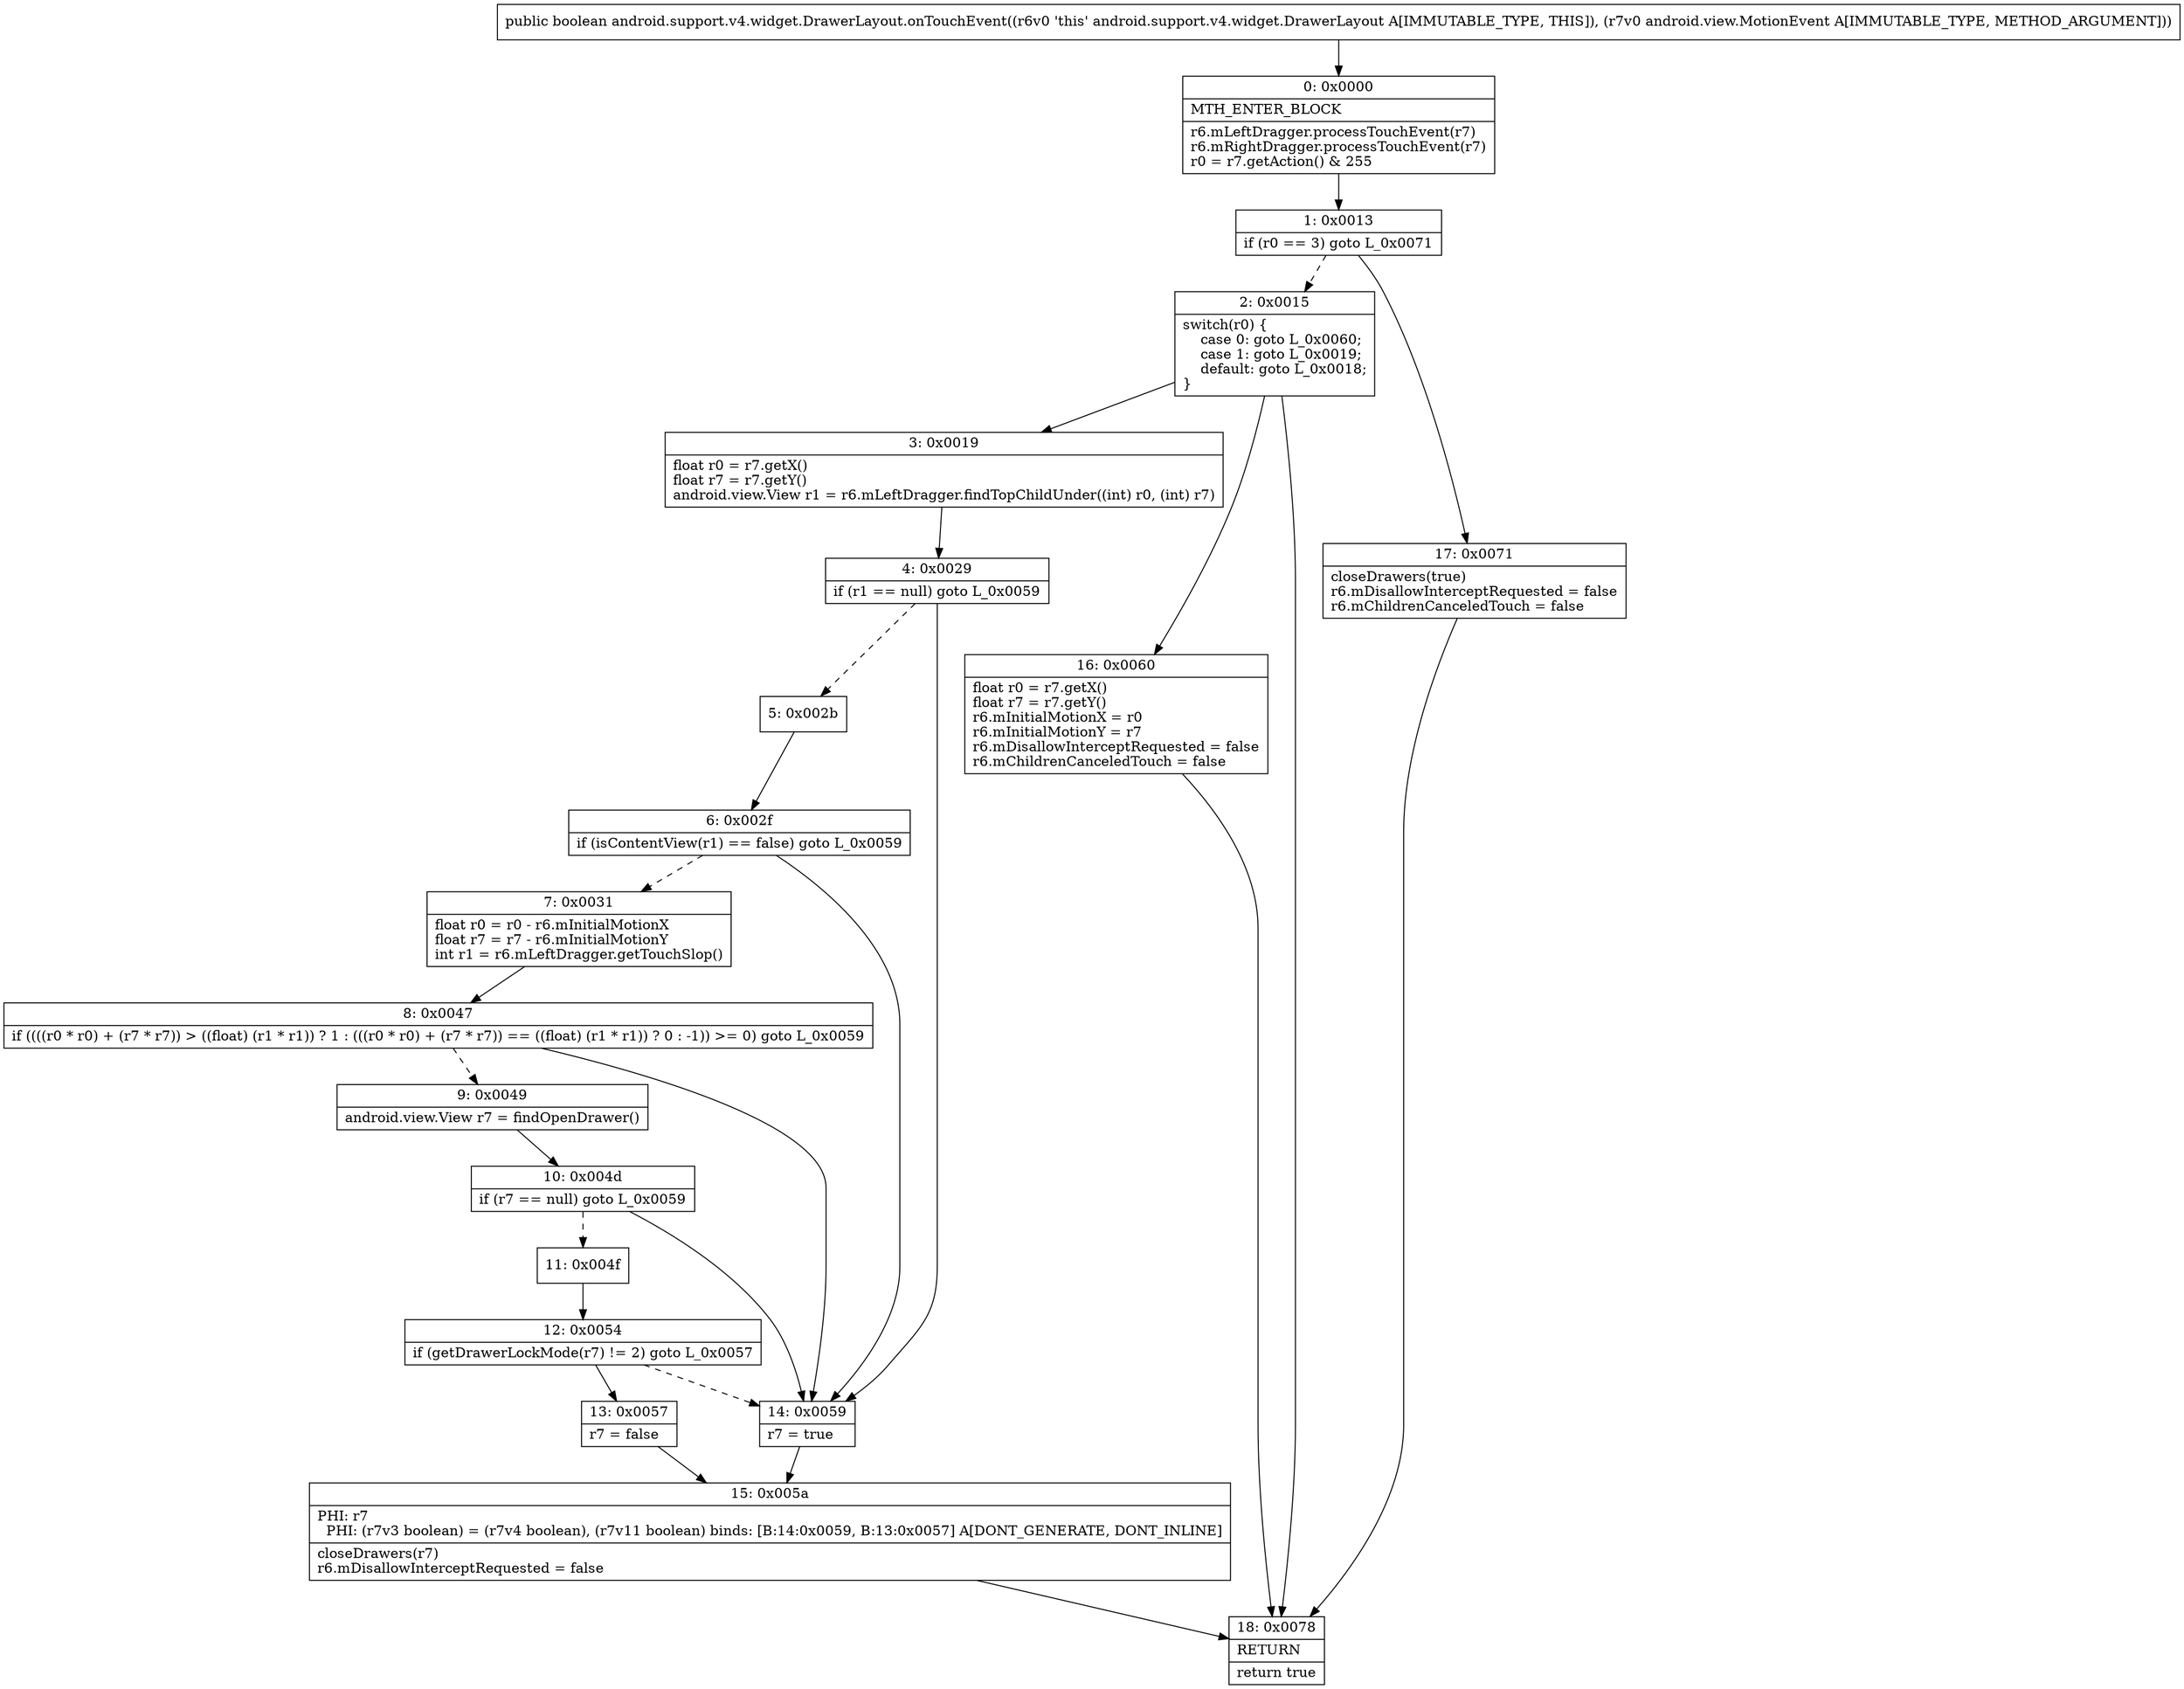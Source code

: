 digraph "CFG forandroid.support.v4.widget.DrawerLayout.onTouchEvent(Landroid\/view\/MotionEvent;)Z" {
Node_0 [shape=record,label="{0\:\ 0x0000|MTH_ENTER_BLOCK\l|r6.mLeftDragger.processTouchEvent(r7)\lr6.mRightDragger.processTouchEvent(r7)\lr0 = r7.getAction() & 255\l}"];
Node_1 [shape=record,label="{1\:\ 0x0013|if (r0 == 3) goto L_0x0071\l}"];
Node_2 [shape=record,label="{2\:\ 0x0015|switch(r0) \{\l    case 0: goto L_0x0060;\l    case 1: goto L_0x0019;\l    default: goto L_0x0018;\l\}\l}"];
Node_3 [shape=record,label="{3\:\ 0x0019|float r0 = r7.getX()\lfloat r7 = r7.getY()\landroid.view.View r1 = r6.mLeftDragger.findTopChildUnder((int) r0, (int) r7)\l}"];
Node_4 [shape=record,label="{4\:\ 0x0029|if (r1 == null) goto L_0x0059\l}"];
Node_5 [shape=record,label="{5\:\ 0x002b}"];
Node_6 [shape=record,label="{6\:\ 0x002f|if (isContentView(r1) == false) goto L_0x0059\l}"];
Node_7 [shape=record,label="{7\:\ 0x0031|float r0 = r0 \- r6.mInitialMotionX\lfloat r7 = r7 \- r6.mInitialMotionY\lint r1 = r6.mLeftDragger.getTouchSlop()\l}"];
Node_8 [shape=record,label="{8\:\ 0x0047|if ((((r0 * r0) + (r7 * r7)) \> ((float) (r1 * r1)) ? 1 : (((r0 * r0) + (r7 * r7)) == ((float) (r1 * r1)) ? 0 : \-1)) \>= 0) goto L_0x0059\l}"];
Node_9 [shape=record,label="{9\:\ 0x0049|android.view.View r7 = findOpenDrawer()\l}"];
Node_10 [shape=record,label="{10\:\ 0x004d|if (r7 == null) goto L_0x0059\l}"];
Node_11 [shape=record,label="{11\:\ 0x004f}"];
Node_12 [shape=record,label="{12\:\ 0x0054|if (getDrawerLockMode(r7) != 2) goto L_0x0057\l}"];
Node_13 [shape=record,label="{13\:\ 0x0057|r7 = false\l}"];
Node_14 [shape=record,label="{14\:\ 0x0059|r7 = true\l}"];
Node_15 [shape=record,label="{15\:\ 0x005a|PHI: r7 \l  PHI: (r7v3 boolean) = (r7v4 boolean), (r7v11 boolean) binds: [B:14:0x0059, B:13:0x0057] A[DONT_GENERATE, DONT_INLINE]\l|closeDrawers(r7)\lr6.mDisallowInterceptRequested = false\l}"];
Node_16 [shape=record,label="{16\:\ 0x0060|float r0 = r7.getX()\lfloat r7 = r7.getY()\lr6.mInitialMotionX = r0\lr6.mInitialMotionY = r7\lr6.mDisallowInterceptRequested = false\lr6.mChildrenCanceledTouch = false\l}"];
Node_17 [shape=record,label="{17\:\ 0x0071|closeDrawers(true)\lr6.mDisallowInterceptRequested = false\lr6.mChildrenCanceledTouch = false\l}"];
Node_18 [shape=record,label="{18\:\ 0x0078|RETURN\l|return true\l}"];
MethodNode[shape=record,label="{public boolean android.support.v4.widget.DrawerLayout.onTouchEvent((r6v0 'this' android.support.v4.widget.DrawerLayout A[IMMUTABLE_TYPE, THIS]), (r7v0 android.view.MotionEvent A[IMMUTABLE_TYPE, METHOD_ARGUMENT])) }"];
MethodNode -> Node_0;
Node_0 -> Node_1;
Node_1 -> Node_2[style=dashed];
Node_1 -> Node_17;
Node_2 -> Node_3;
Node_2 -> Node_16;
Node_2 -> Node_18;
Node_3 -> Node_4;
Node_4 -> Node_5[style=dashed];
Node_4 -> Node_14;
Node_5 -> Node_6;
Node_6 -> Node_7[style=dashed];
Node_6 -> Node_14;
Node_7 -> Node_8;
Node_8 -> Node_9[style=dashed];
Node_8 -> Node_14;
Node_9 -> Node_10;
Node_10 -> Node_11[style=dashed];
Node_10 -> Node_14;
Node_11 -> Node_12;
Node_12 -> Node_13;
Node_12 -> Node_14[style=dashed];
Node_13 -> Node_15;
Node_14 -> Node_15;
Node_15 -> Node_18;
Node_16 -> Node_18;
Node_17 -> Node_18;
}

